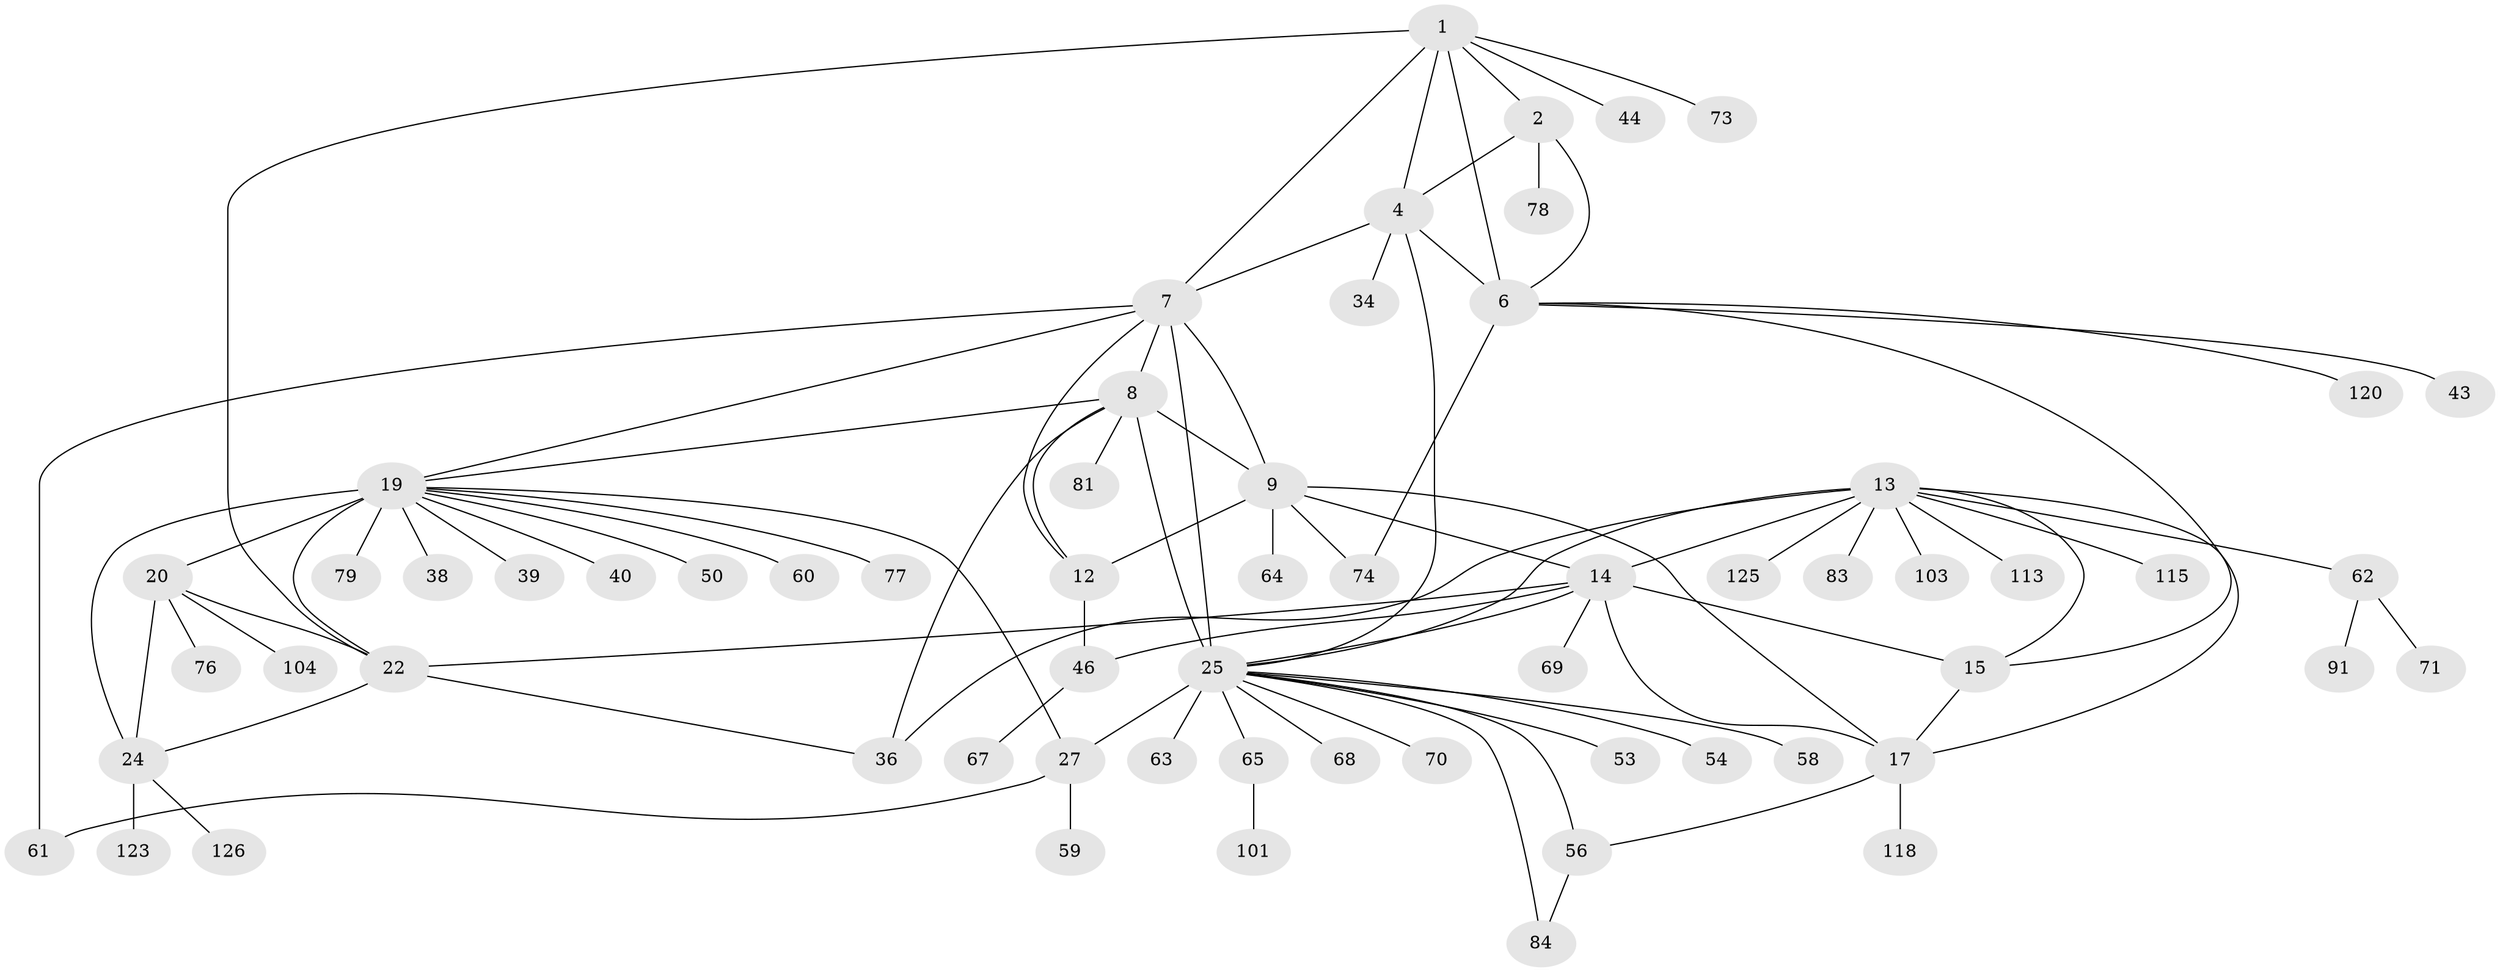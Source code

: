 // original degree distribution, {8: 0.031746031746031744, 6: 0.047619047619047616, 7: 0.047619047619047616, 9: 0.047619047619047616, 5: 0.007936507936507936, 15: 0.007936507936507936, 10: 0.023809523809523808, 12: 0.007936507936507936, 13: 0.015873015873015872, 2: 0.18253968253968253, 3: 0.05555555555555555, 1: 0.5158730158730159, 4: 0.007936507936507936}
// Generated by graph-tools (version 1.1) at 2025/19/03/04/25 18:19:47]
// undirected, 63 vertices, 92 edges
graph export_dot {
graph [start="1"]
  node [color=gray90,style=filled];
  1 [super="+3"];
  2;
  4 [super="+85+5+49"];
  6;
  7 [super="+99+110+41+86+37+75"];
  8 [super="+11+48+57"];
  9 [super="+116+10+55"];
  12;
  13 [super="+42+16"];
  14 [super="+18+35+51+52"];
  15;
  17;
  19 [super="+21+23+82+45"];
  20;
  22;
  24;
  25 [super="+32+26+29"];
  27 [super="+30+94"];
  34;
  36;
  38;
  39;
  40 [super="+114"];
  43 [super="+88+112"];
  44 [super="+109+95+47"];
  46;
  50;
  53;
  54;
  56;
  58;
  59;
  60;
  61 [super="+87"];
  62;
  63;
  64;
  65;
  67;
  68;
  69;
  70 [super="+97"];
  71;
  73;
  74;
  76;
  77;
  78;
  79;
  81;
  83;
  84;
  91;
  101;
  103;
  104 [super="+107"];
  113;
  115;
  118;
  120;
  123;
  125;
  126;
  1 -- 2 [weight=2];
  1 -- 4 [weight=4];
  1 -- 6 [weight=2];
  1 -- 7;
  1 -- 22;
  1 -- 44;
  1 -- 73;
  2 -- 4 [weight=2];
  2 -- 6;
  2 -- 78;
  4 -- 6 [weight=2];
  4 -- 25;
  4 -- 34;
  4 -- 7;
  6 -- 15;
  6 -- 43;
  6 -- 74;
  6 -- 120;
  7 -- 8 [weight=2];
  7 -- 9 [weight=2];
  7 -- 12;
  7 -- 25;
  7 -- 61;
  7 -- 19;
  8 -- 9 [weight=4];
  8 -- 12 [weight=2];
  8 -- 81;
  8 -- 19;
  8 -- 25;
  8 -- 36;
  9 -- 12 [weight=2];
  9 -- 14;
  9 -- 64;
  9 -- 17;
  9 -- 74;
  12 -- 46;
  13 -- 14 [weight=4];
  13 -- 15 [weight=2];
  13 -- 17 [weight=2];
  13 -- 36;
  13 -- 62;
  13 -- 83;
  13 -- 103;
  13 -- 115;
  13 -- 25;
  13 -- 113;
  13 -- 125;
  14 -- 15 [weight=2];
  14 -- 17 [weight=2];
  14 -- 69;
  14 -- 22;
  14 -- 25;
  14 -- 46;
  15 -- 17;
  17 -- 56;
  17 -- 118;
  19 -- 20 [weight=3];
  19 -- 22 [weight=3];
  19 -- 24 [weight=3];
  19 -- 79;
  19 -- 50;
  19 -- 38;
  19 -- 39;
  19 -- 40;
  19 -- 77;
  19 -- 27 [weight=2];
  19 -- 60;
  20 -- 22;
  20 -- 24;
  20 -- 76;
  20 -- 104;
  22 -- 24;
  22 -- 36;
  24 -- 123;
  24 -- 126;
  25 -- 27 [weight=8];
  25 -- 63;
  25 -- 65;
  25 -- 58;
  25 -- 68;
  25 -- 70;
  25 -- 84;
  25 -- 53;
  25 -- 54;
  25 -- 56;
  27 -- 59;
  27 -- 61;
  46 -- 67;
  56 -- 84;
  62 -- 71;
  62 -- 91;
  65 -- 101;
}
